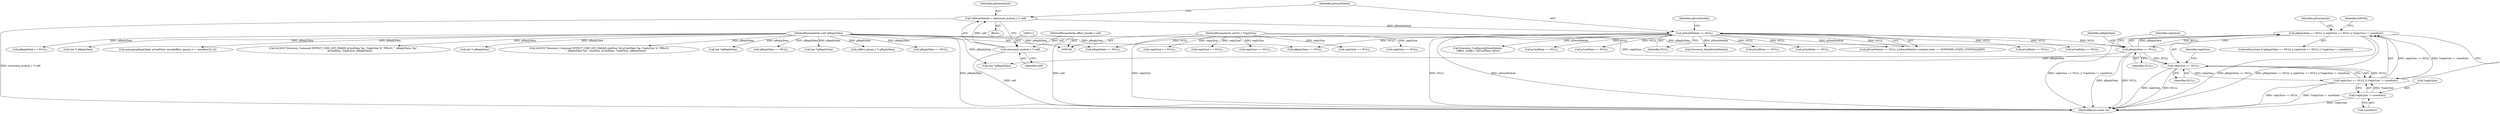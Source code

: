 digraph "0_Android_aeea52da00d210587fb3ed895de3d5f2e0264c88_0@API" {
"1000391" [label="(Call,pReplyData == NULL || replySize == NULL || *replySize != sizeof(int))"];
"1000392" [label="(Call,pReplyData == NULL)"];
"1000106" [label="(MethodParameterIn,void *pReplyData)"];
"1000118" [label="(Call,pDwmModule == NULL)"];
"1000109" [label="(Call,*pDwmModule = (downmix_module_t *) self)"];
"1000111" [label="(Call,(downmix_module_t *) self)"];
"1000101" [label="(MethodParameterIn,effect_handle_t self)"];
"1000395" [label="(Call,replySize == NULL || *replySize != sizeof(int))"];
"1000396" [label="(Call,replySize == NULL)"];
"1000105" [label="(MethodParameterIn,uint32_t *replySize)"];
"1000399" [label="(Call,*replySize != sizeof(int))"];
"1000396" [label="(Call,replySize == NULL)"];
"1000334" [label="(Call,pReplyData == NULL)"];
"1000391" [label="(Call,pReplyData == NULL || replySize == NULL || *replySize != sizeof(int))"];
"1000320" [label="(Call,pCmdData == NULL)"];
"1000101" [label="(MethodParameterIn,effect_handle_t self)"];
"1000117" [label="(Call,pDwmModule == NULL || pDwmModule->context.state == DOWNMIX_STATE_UNINITIALIZED)"];
"1000119" [label="(Identifier,pDwmModule)"];
"1000105" [label="(MethodParameterIn,uint32_t *replySize)"];
"1000200" [label="(Call,(int *) pReplyData)"];
"1000110" [label="(Identifier,pDwmModule)"];
"1000549" [label="(Call,pCmdData == NULL)"];
"1000242" [label="(Call,replySize == NULL)"];
"1000118" [label="(Call,pDwmModule == NULL)"];
"1000173" [label="(Call,pCmdData == NULL)"];
"1000186" [label="(Call,replySize == NULL)"];
"1000267" [label="(Call,memcpy(pReplyData, pCmdData, sizeof(effect_param_t) + sizeof(int32_t)))"];
"1000203" [label="(Call,Downmix_Configure(pDwmModule,\n (effect_config_t *)pCmdData, false))"];
"1000395" [label="(Call,replySize == NULL || *replySize != sizeof(int))"];
"1000572" [label="(MethodReturn,static int)"];
"1000150" [label="(Call,replySize == NULL)"];
"1000478" [label="(Call,pCmdData == NULL)"];
"1000113" [label="(Identifier,self)"];
"1000411" [label="(Identifier,pDownmixer)"];
"1000216" [label="(Call,ALOGV(\"Downmix_Command EFFECT_CMD_GET_PARAM pCmdData %p, *replySize %\" PRIu32 \", pReplyData: %p\",\n                 pCmdData, *replySize, pReplyData))"];
"1000164" [label="(Call,(int *) pReplyData)"];
"1000311" [label="(Call,ALOGV(\"Downmix_Command EFFECT_CMD_SET_PARAM cmdSize %d pCmdData %p, *replySize %\" PRIu32\n                 \", pReplyData %p\", cmdSize, pCmdData, *replySize, pReplyData))"];
"1000397" [label="(Identifier,replySize)"];
"1000111" [label="(Call,(downmix_module_t *) self)"];
"1000106" [label="(MethodParameterIn,void *pReplyData)"];
"1000496" [label="(Call,pCmdData == NULL)"];
"1000439" [label="(Call,replySize == NULL)"];
"1000107" [label="(Block,)"];
"1000394" [label="(Identifier,NULL)"];
"1000401" [label="(Identifier,replySize)"];
"1000407" [label="(Identifier,EINVAL)"];
"1000470" [label="(Call,(int *)pReplyData)"];
"1000427" [label="(Call,(int *)pReplyData)"];
"1000238" [label="(Call,pReplyData == NULL)"];
"1000398" [label="(Identifier,NULL)"];
"1000120" [label="(Identifier,NULL)"];
"1000167" [label="(Call,Downmix_Init(pDwmModule))"];
"1000360" [label="(Call,(int *)pReplyData)"];
"1000393" [label="(Identifier,pReplyData)"];
"1000392" [label="(Call,pReplyData == NULL)"];
"1000399" [label="(Call,*replySize != sizeof(int))"];
"1000390" [label="(ControlStructure,if (pReplyData == NULL || replySize == NULL || *replySize != sizeof(int)))"];
"1000224" [label="(Call,pCmdData == NULL)"];
"1000146" [label="(Call,pReplyData == NULL)"];
"1000264" [label="(Call,(effect_param_t *) pReplyData)"];
"1000338" [label="(Call,replySize == NULL)"];
"1000402" [label="(Call,sizeof(int))"];
"1000435" [label="(Call,pReplyData == NULL)"];
"1000182" [label="(Call,pReplyData == NULL)"];
"1000109" [label="(Call,*pDwmModule = (downmix_module_t *) self)"];
"1000124" [label="(Identifier,pDwmModule)"];
"1000400" [label="(Call,*replySize)"];
"1000391" -> "1000390"  [label="AST: "];
"1000391" -> "1000392"  [label="CFG: "];
"1000391" -> "1000395"  [label="CFG: "];
"1000392" -> "1000391"  [label="AST: "];
"1000395" -> "1000391"  [label="AST: "];
"1000407" -> "1000391"  [label="CFG: "];
"1000411" -> "1000391"  [label="CFG: "];
"1000391" -> "1000572"  [label="DDG: pReplyData == NULL"];
"1000391" -> "1000572"  [label="DDG: pReplyData == NULL || replySize == NULL || *replySize != sizeof(int)"];
"1000391" -> "1000572"  [label="DDG: replySize == NULL || *replySize != sizeof(int)"];
"1000392" -> "1000391"  [label="DDG: pReplyData"];
"1000392" -> "1000391"  [label="DDG: NULL"];
"1000395" -> "1000391"  [label="DDG: replySize == NULL"];
"1000395" -> "1000391"  [label="DDG: *replySize != sizeof(int)"];
"1000392" -> "1000394"  [label="CFG: "];
"1000393" -> "1000392"  [label="AST: "];
"1000394" -> "1000392"  [label="AST: "];
"1000397" -> "1000392"  [label="CFG: "];
"1000392" -> "1000572"  [label="DDG: NULL"];
"1000392" -> "1000572"  [label="DDG: pReplyData"];
"1000106" -> "1000392"  [label="DDG: pReplyData"];
"1000118" -> "1000392"  [label="DDG: NULL"];
"1000392" -> "1000396"  [label="DDG: NULL"];
"1000392" -> "1000427"  [label="DDG: pReplyData"];
"1000106" -> "1000100"  [label="AST: "];
"1000106" -> "1000572"  [label="DDG: pReplyData"];
"1000106" -> "1000146"  [label="DDG: pReplyData"];
"1000106" -> "1000164"  [label="DDG: pReplyData"];
"1000106" -> "1000182"  [label="DDG: pReplyData"];
"1000106" -> "1000200"  [label="DDG: pReplyData"];
"1000106" -> "1000216"  [label="DDG: pReplyData"];
"1000106" -> "1000238"  [label="DDG: pReplyData"];
"1000106" -> "1000264"  [label="DDG: pReplyData"];
"1000106" -> "1000267"  [label="DDG: pReplyData"];
"1000106" -> "1000311"  [label="DDG: pReplyData"];
"1000106" -> "1000334"  [label="DDG: pReplyData"];
"1000106" -> "1000360"  [label="DDG: pReplyData"];
"1000106" -> "1000427"  [label="DDG: pReplyData"];
"1000106" -> "1000435"  [label="DDG: pReplyData"];
"1000106" -> "1000470"  [label="DDG: pReplyData"];
"1000118" -> "1000117"  [label="AST: "];
"1000118" -> "1000120"  [label="CFG: "];
"1000119" -> "1000118"  [label="AST: "];
"1000120" -> "1000118"  [label="AST: "];
"1000124" -> "1000118"  [label="CFG: "];
"1000117" -> "1000118"  [label="CFG: "];
"1000118" -> "1000572"  [label="DDG: NULL"];
"1000118" -> "1000572"  [label="DDG: pDwmModule"];
"1000118" -> "1000117"  [label="DDG: pDwmModule"];
"1000118" -> "1000117"  [label="DDG: NULL"];
"1000109" -> "1000118"  [label="DDG: pDwmModule"];
"1000118" -> "1000146"  [label="DDG: NULL"];
"1000118" -> "1000167"  [label="DDG: pDwmModule"];
"1000118" -> "1000173"  [label="DDG: NULL"];
"1000118" -> "1000203"  [label="DDG: pDwmModule"];
"1000118" -> "1000224"  [label="DDG: NULL"];
"1000118" -> "1000320"  [label="DDG: NULL"];
"1000118" -> "1000435"  [label="DDG: NULL"];
"1000118" -> "1000478"  [label="DDG: NULL"];
"1000118" -> "1000496"  [label="DDG: NULL"];
"1000118" -> "1000549"  [label="DDG: NULL"];
"1000109" -> "1000107"  [label="AST: "];
"1000109" -> "1000111"  [label="CFG: "];
"1000110" -> "1000109"  [label="AST: "];
"1000111" -> "1000109"  [label="AST: "];
"1000119" -> "1000109"  [label="CFG: "];
"1000109" -> "1000572"  [label="DDG: (downmix_module_t *) self"];
"1000111" -> "1000109"  [label="DDG: self"];
"1000111" -> "1000113"  [label="CFG: "];
"1000112" -> "1000111"  [label="AST: "];
"1000113" -> "1000111"  [label="AST: "];
"1000111" -> "1000572"  [label="DDG: self"];
"1000101" -> "1000111"  [label="DDG: self"];
"1000101" -> "1000100"  [label="AST: "];
"1000101" -> "1000572"  [label="DDG: self"];
"1000395" -> "1000396"  [label="CFG: "];
"1000395" -> "1000399"  [label="CFG: "];
"1000396" -> "1000395"  [label="AST: "];
"1000399" -> "1000395"  [label="AST: "];
"1000395" -> "1000572"  [label="DDG: replySize == NULL"];
"1000395" -> "1000572"  [label="DDG: *replySize != sizeof(int)"];
"1000396" -> "1000395"  [label="DDG: replySize"];
"1000396" -> "1000395"  [label="DDG: NULL"];
"1000399" -> "1000395"  [label="DDG: *replySize"];
"1000396" -> "1000398"  [label="CFG: "];
"1000397" -> "1000396"  [label="AST: "];
"1000398" -> "1000396"  [label="AST: "];
"1000401" -> "1000396"  [label="CFG: "];
"1000396" -> "1000572"  [label="DDG: replySize"];
"1000396" -> "1000572"  [label="DDG: NULL"];
"1000105" -> "1000396"  [label="DDG: replySize"];
"1000105" -> "1000100"  [label="AST: "];
"1000105" -> "1000572"  [label="DDG: replySize"];
"1000105" -> "1000150"  [label="DDG: replySize"];
"1000105" -> "1000186"  [label="DDG: replySize"];
"1000105" -> "1000242"  [label="DDG: replySize"];
"1000105" -> "1000338"  [label="DDG: replySize"];
"1000105" -> "1000439"  [label="DDG: replySize"];
"1000399" -> "1000402"  [label="CFG: "];
"1000400" -> "1000399"  [label="AST: "];
"1000402" -> "1000399"  [label="AST: "];
"1000399" -> "1000572"  [label="DDG: *replySize"];
}
